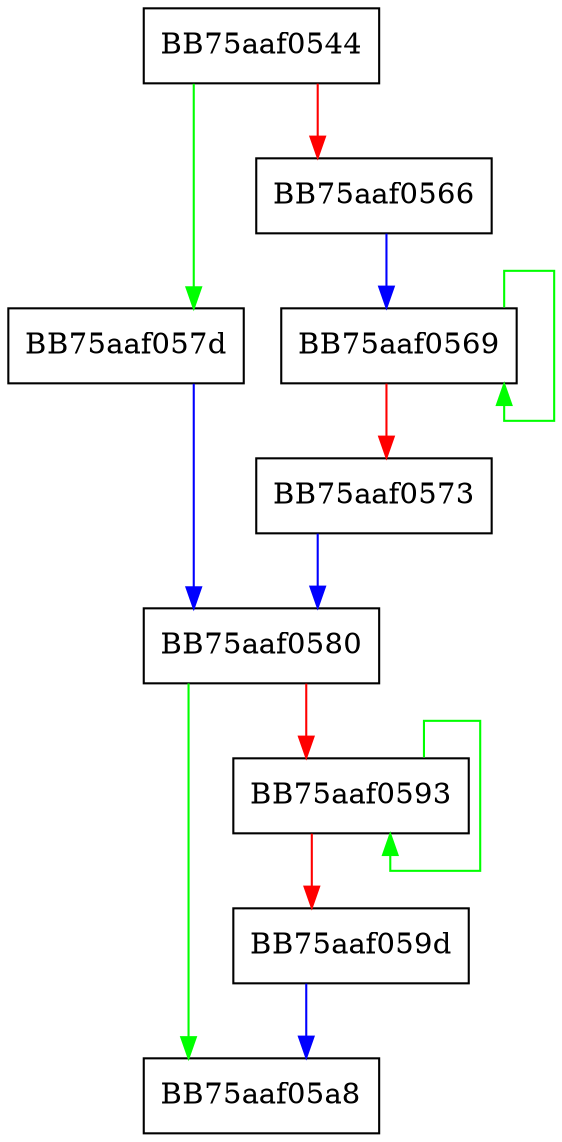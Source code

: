digraph WPP_SF_SllllS {
  node [shape="box"];
  graph [splines=ortho];
  BB75aaf0544 -> BB75aaf057d [color="green"];
  BB75aaf0544 -> BB75aaf0566 [color="red"];
  BB75aaf0566 -> BB75aaf0569 [color="blue"];
  BB75aaf0569 -> BB75aaf0569 [color="green"];
  BB75aaf0569 -> BB75aaf0573 [color="red"];
  BB75aaf0573 -> BB75aaf0580 [color="blue"];
  BB75aaf057d -> BB75aaf0580 [color="blue"];
  BB75aaf0580 -> BB75aaf05a8 [color="green"];
  BB75aaf0580 -> BB75aaf0593 [color="red"];
  BB75aaf0593 -> BB75aaf0593 [color="green"];
  BB75aaf0593 -> BB75aaf059d [color="red"];
  BB75aaf059d -> BB75aaf05a8 [color="blue"];
}